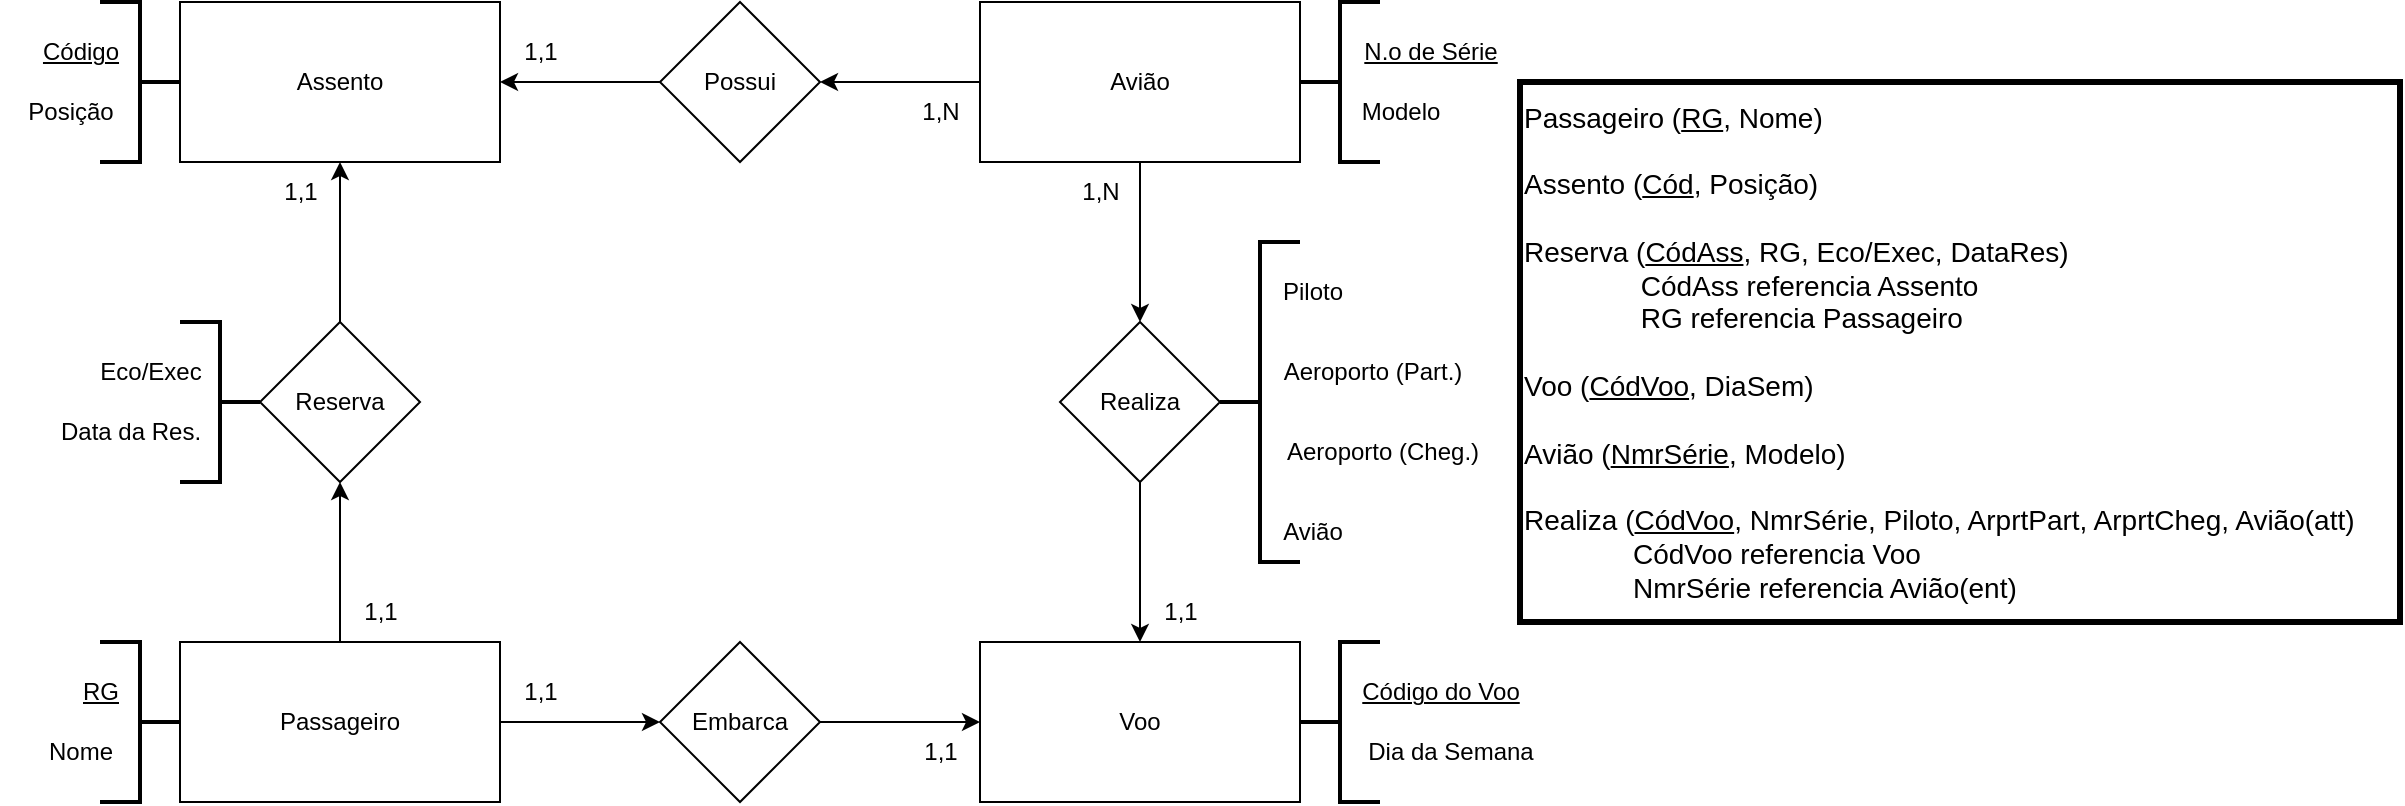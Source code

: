 <mxfile version="24.4.9" type="github">
  <diagram name="Página-1" id="LupqhdrIWlTkyFVvLHa5">
    <mxGraphModel dx="1393" dy="797" grid="1" gridSize="10" guides="1" tooltips="1" connect="1" arrows="1" fold="1" page="1" pageScale="1" pageWidth="827" pageHeight="1169" math="0" shadow="0">
      <root>
        <mxCell id="0" />
        <mxCell id="1" parent="0" />
        <mxCell id="ayg1f105E0z5mh3JjU6p-12" style="edgeStyle=orthogonalEdgeStyle;rounded=0;orthogonalLoop=1;jettySize=auto;html=1;entryX=0.5;entryY=1;entryDx=0;entryDy=0;" edge="1" parent="1" source="ayg1f105E0z5mh3JjU6p-1" target="ayg1f105E0z5mh3JjU6p-7">
          <mxGeometry relative="1" as="geometry" />
        </mxCell>
        <mxCell id="ayg1f105E0z5mh3JjU6p-14" style="edgeStyle=orthogonalEdgeStyle;rounded=0;orthogonalLoop=1;jettySize=auto;html=1;entryX=0;entryY=0.5;entryDx=0;entryDy=0;" edge="1" parent="1" source="ayg1f105E0z5mh3JjU6p-1" target="ayg1f105E0z5mh3JjU6p-8">
          <mxGeometry relative="1" as="geometry" />
        </mxCell>
        <mxCell id="ayg1f105E0z5mh3JjU6p-1" value="Passageiro" style="rounded=0;whiteSpace=wrap;html=1;" vertex="1" parent="1">
          <mxGeometry x="240" y="400" width="160" height="80" as="geometry" />
        </mxCell>
        <mxCell id="ayg1f105E0z5mh3JjU6p-9" style="edgeStyle=orthogonalEdgeStyle;rounded=0;orthogonalLoop=1;jettySize=auto;html=1;entryX=1;entryY=0.5;entryDx=0;entryDy=0;" edge="1" parent="1" source="ayg1f105E0z5mh3JjU6p-2" target="ayg1f105E0z5mh3JjU6p-5">
          <mxGeometry relative="1" as="geometry" />
        </mxCell>
        <mxCell id="ayg1f105E0z5mh3JjU6p-51" style="edgeStyle=orthogonalEdgeStyle;rounded=0;orthogonalLoop=1;jettySize=auto;html=1;entryX=0.5;entryY=0;entryDx=0;entryDy=0;" edge="1" parent="1" source="ayg1f105E0z5mh3JjU6p-2" target="ayg1f105E0z5mh3JjU6p-6">
          <mxGeometry relative="1" as="geometry" />
        </mxCell>
        <mxCell id="ayg1f105E0z5mh3JjU6p-2" value="Avião" style="rounded=0;whiteSpace=wrap;html=1;" vertex="1" parent="1">
          <mxGeometry x="640" y="80" width="160" height="80" as="geometry" />
        </mxCell>
        <mxCell id="ayg1f105E0z5mh3JjU6p-3" value="Assento" style="rounded=0;whiteSpace=wrap;html=1;" vertex="1" parent="1">
          <mxGeometry x="240" y="80" width="160" height="80" as="geometry" />
        </mxCell>
        <mxCell id="ayg1f105E0z5mh3JjU6p-4" value="Voo" style="rounded=0;whiteSpace=wrap;html=1;" vertex="1" parent="1">
          <mxGeometry x="640" y="400" width="160" height="80" as="geometry" />
        </mxCell>
        <mxCell id="ayg1f105E0z5mh3JjU6p-11" style="edgeStyle=orthogonalEdgeStyle;rounded=0;orthogonalLoop=1;jettySize=auto;html=1;entryX=1;entryY=0.5;entryDx=0;entryDy=0;" edge="1" parent="1" source="ayg1f105E0z5mh3JjU6p-5" target="ayg1f105E0z5mh3JjU6p-3">
          <mxGeometry relative="1" as="geometry" />
        </mxCell>
        <mxCell id="ayg1f105E0z5mh3JjU6p-5" value="Possui" style="rhombus;whiteSpace=wrap;html=1;" vertex="1" parent="1">
          <mxGeometry x="480" y="80" width="80" height="80" as="geometry" />
        </mxCell>
        <mxCell id="ayg1f105E0z5mh3JjU6p-53" style="edgeStyle=orthogonalEdgeStyle;rounded=0;orthogonalLoop=1;jettySize=auto;html=1;entryX=0.5;entryY=0;entryDx=0;entryDy=0;" edge="1" parent="1" source="ayg1f105E0z5mh3JjU6p-6" target="ayg1f105E0z5mh3JjU6p-4">
          <mxGeometry relative="1" as="geometry" />
        </mxCell>
        <mxCell id="ayg1f105E0z5mh3JjU6p-6" value="Realiza" style="rhombus;whiteSpace=wrap;html=1;" vertex="1" parent="1">
          <mxGeometry x="680" y="240" width="80" height="80" as="geometry" />
        </mxCell>
        <mxCell id="ayg1f105E0z5mh3JjU6p-13" style="edgeStyle=orthogonalEdgeStyle;rounded=0;orthogonalLoop=1;jettySize=auto;html=1;entryX=0.5;entryY=1;entryDx=0;entryDy=0;" edge="1" parent="1" source="ayg1f105E0z5mh3JjU6p-7" target="ayg1f105E0z5mh3JjU6p-3">
          <mxGeometry relative="1" as="geometry" />
        </mxCell>
        <mxCell id="ayg1f105E0z5mh3JjU6p-7" value="Reserva" style="rhombus;whiteSpace=wrap;html=1;" vertex="1" parent="1">
          <mxGeometry x="280" y="240" width="80" height="80" as="geometry" />
        </mxCell>
        <mxCell id="ayg1f105E0z5mh3JjU6p-15" style="edgeStyle=orthogonalEdgeStyle;rounded=0;orthogonalLoop=1;jettySize=auto;html=1;entryX=0;entryY=0.5;entryDx=0;entryDy=0;" edge="1" parent="1" source="ayg1f105E0z5mh3JjU6p-8" target="ayg1f105E0z5mh3JjU6p-4">
          <mxGeometry relative="1" as="geometry" />
        </mxCell>
        <mxCell id="ayg1f105E0z5mh3JjU6p-8" value="Embarca" style="rhombus;whiteSpace=wrap;html=1;" vertex="1" parent="1">
          <mxGeometry x="480" y="400" width="80" height="80" as="geometry" />
        </mxCell>
        <mxCell id="ayg1f105E0z5mh3JjU6p-18" value="1,1" style="text;html=1;align=center;verticalAlign=middle;resizable=0;points=[];autosize=1;strokeColor=none;fillColor=none;" vertex="1" parent="1">
          <mxGeometry x="320" y="370" width="40" height="30" as="geometry" />
        </mxCell>
        <mxCell id="ayg1f105E0z5mh3JjU6p-19" value="1,1" style="text;html=1;align=center;verticalAlign=middle;resizable=0;points=[];autosize=1;strokeColor=none;fillColor=none;" vertex="1" parent="1">
          <mxGeometry x="280" y="160" width="40" height="30" as="geometry" />
        </mxCell>
        <mxCell id="ayg1f105E0z5mh3JjU6p-20" value="1,1" style="text;html=1;align=center;verticalAlign=middle;resizable=0;points=[];autosize=1;strokeColor=none;fillColor=none;" vertex="1" parent="1">
          <mxGeometry x="400" y="90" width="40" height="30" as="geometry" />
        </mxCell>
        <mxCell id="ayg1f105E0z5mh3JjU6p-21" value="1,N" style="text;html=1;align=center;verticalAlign=middle;resizable=0;points=[];autosize=1;strokeColor=none;fillColor=none;" vertex="1" parent="1">
          <mxGeometry x="600" y="120" width="40" height="30" as="geometry" />
        </mxCell>
        <mxCell id="ayg1f105E0z5mh3JjU6p-22" value="1,1" style="text;html=1;align=center;verticalAlign=middle;resizable=0;points=[];autosize=1;strokeColor=none;fillColor=none;" vertex="1" parent="1">
          <mxGeometry x="720" y="370" width="40" height="30" as="geometry" />
        </mxCell>
        <mxCell id="ayg1f105E0z5mh3JjU6p-23" value="1,N" style="text;html=1;align=center;verticalAlign=middle;resizable=0;points=[];autosize=1;strokeColor=none;fillColor=none;" vertex="1" parent="1">
          <mxGeometry x="680" y="160" width="40" height="30" as="geometry" />
        </mxCell>
        <mxCell id="ayg1f105E0z5mh3JjU6p-24" value="" style="strokeWidth=2;html=1;shape=mxgraph.flowchart.annotation_2;align=left;labelPosition=right;pointerEvents=1;rotation=-180;" vertex="1" parent="1">
          <mxGeometry x="200" y="400" width="40" height="80" as="geometry" />
        </mxCell>
        <mxCell id="ayg1f105E0z5mh3JjU6p-25" value="&lt;u&gt;RG&lt;/u&gt;" style="text;html=1;align=center;verticalAlign=middle;resizable=0;points=[];autosize=1;strokeColor=none;fillColor=none;" vertex="1" parent="1">
          <mxGeometry x="180" y="410" width="40" height="30" as="geometry" />
        </mxCell>
        <mxCell id="ayg1f105E0z5mh3JjU6p-26" value="Nome" style="text;html=1;align=center;verticalAlign=middle;resizable=0;points=[];autosize=1;strokeColor=none;fillColor=none;" vertex="1" parent="1">
          <mxGeometry x="160" y="440" width="60" height="30" as="geometry" />
        </mxCell>
        <mxCell id="ayg1f105E0z5mh3JjU6p-30" value="" style="strokeWidth=2;html=1;shape=mxgraph.flowchart.annotation_2;align=left;labelPosition=right;pointerEvents=1;rotation=0;" vertex="1" parent="1">
          <mxGeometry x="800" y="80" width="40" height="80" as="geometry" />
        </mxCell>
        <mxCell id="ayg1f105E0z5mh3JjU6p-31" value="&lt;u&gt;N.o de Série&lt;/u&gt;" style="text;html=1;align=center;verticalAlign=middle;resizable=0;points=[];autosize=1;strokeColor=none;fillColor=none;" vertex="1" parent="1">
          <mxGeometry x="820" y="90" width="90" height="30" as="geometry" />
        </mxCell>
        <mxCell id="ayg1f105E0z5mh3JjU6p-33" value="Modelo" style="text;html=1;align=center;verticalAlign=middle;resizable=0;points=[];autosize=1;strokeColor=none;fillColor=none;" vertex="1" parent="1">
          <mxGeometry x="820" y="120" width="60" height="30" as="geometry" />
        </mxCell>
        <mxCell id="ayg1f105E0z5mh3JjU6p-34" value="" style="strokeWidth=2;html=1;shape=mxgraph.flowchart.annotation_2;align=left;labelPosition=right;pointerEvents=1;rotation=-180;" vertex="1" parent="1">
          <mxGeometry x="200" y="80" width="40" height="80" as="geometry" />
        </mxCell>
        <mxCell id="ayg1f105E0z5mh3JjU6p-35" value="&lt;u&gt;Código&lt;/u&gt;" style="text;html=1;align=center;verticalAlign=middle;resizable=0;points=[];autosize=1;strokeColor=none;fillColor=none;" vertex="1" parent="1">
          <mxGeometry x="160" y="90" width="60" height="30" as="geometry" />
        </mxCell>
        <mxCell id="ayg1f105E0z5mh3JjU6p-36" value="Posição" style="text;html=1;align=center;verticalAlign=middle;resizable=0;points=[];autosize=1;strokeColor=none;fillColor=none;" vertex="1" parent="1">
          <mxGeometry x="150" y="120" width="70" height="30" as="geometry" />
        </mxCell>
        <mxCell id="ayg1f105E0z5mh3JjU6p-37" value="" style="strokeWidth=2;html=1;shape=mxgraph.flowchart.annotation_2;align=left;labelPosition=right;pointerEvents=1;rotation=0;" vertex="1" parent="1">
          <mxGeometry x="800" y="400" width="40" height="80" as="geometry" />
        </mxCell>
        <mxCell id="ayg1f105E0z5mh3JjU6p-38" value="&lt;u&gt;Código do Voo&lt;/u&gt;" style="text;html=1;align=center;verticalAlign=middle;resizable=0;points=[];autosize=1;strokeColor=none;fillColor=none;" vertex="1" parent="1">
          <mxGeometry x="820" y="410" width="100" height="30" as="geometry" />
        </mxCell>
        <mxCell id="ayg1f105E0z5mh3JjU6p-39" value="Dia da Semana" style="text;html=1;align=center;verticalAlign=middle;resizable=0;points=[];autosize=1;strokeColor=none;fillColor=none;" vertex="1" parent="1">
          <mxGeometry x="820" y="440" width="110" height="30" as="geometry" />
        </mxCell>
        <mxCell id="ayg1f105E0z5mh3JjU6p-40" value="" style="strokeWidth=2;html=1;shape=mxgraph.flowchart.annotation_2;align=left;labelPosition=right;pointerEvents=1;rotation=0;" vertex="1" parent="1">
          <mxGeometry x="760" y="200" width="40" height="160" as="geometry" />
        </mxCell>
        <mxCell id="ayg1f105E0z5mh3JjU6p-41" value="Piloto" style="text;html=1;align=center;verticalAlign=middle;resizable=0;points=[];autosize=1;strokeColor=none;fillColor=none;" vertex="1" parent="1">
          <mxGeometry x="781" y="210" width="50" height="30" as="geometry" />
        </mxCell>
        <mxCell id="ayg1f105E0z5mh3JjU6p-42" value="Aeroporto (Part.)" style="text;html=1;align=center;verticalAlign=middle;resizable=0;points=[];autosize=1;strokeColor=none;fillColor=none;" vertex="1" parent="1">
          <mxGeometry x="781" y="250" width="110" height="30" as="geometry" />
        </mxCell>
        <mxCell id="ayg1f105E0z5mh3JjU6p-43" value="Avião" style="text;html=1;align=center;verticalAlign=middle;resizable=0;points=[];autosize=1;strokeColor=none;fillColor=none;" vertex="1" parent="1">
          <mxGeometry x="781" y="330" width="50" height="30" as="geometry" />
        </mxCell>
        <mxCell id="ayg1f105E0z5mh3JjU6p-44" value="Aeroporto (Cheg.)" style="text;html=1;align=center;verticalAlign=middle;resizable=0;points=[];autosize=1;strokeColor=none;fillColor=none;" vertex="1" parent="1">
          <mxGeometry x="781" y="290" width="120" height="30" as="geometry" />
        </mxCell>
        <mxCell id="ayg1f105E0z5mh3JjU6p-45" value="1,1" style="text;html=1;align=center;verticalAlign=middle;resizable=0;points=[];autosize=1;strokeColor=none;fillColor=none;" vertex="1" parent="1">
          <mxGeometry x="400" y="410" width="40" height="30" as="geometry" />
        </mxCell>
        <mxCell id="ayg1f105E0z5mh3JjU6p-46" value="1,1" style="text;html=1;align=center;verticalAlign=middle;resizable=0;points=[];autosize=1;strokeColor=none;fillColor=none;" vertex="1" parent="1">
          <mxGeometry x="600" y="440" width="40" height="30" as="geometry" />
        </mxCell>
        <mxCell id="ayg1f105E0z5mh3JjU6p-47" value="" style="strokeWidth=2;html=1;shape=mxgraph.flowchart.annotation_2;align=left;labelPosition=right;pointerEvents=1;rotation=-180;" vertex="1" parent="1">
          <mxGeometry x="240" y="240" width="40" height="80" as="geometry" />
        </mxCell>
        <mxCell id="ayg1f105E0z5mh3JjU6p-48" value="Eco/Exec" style="text;html=1;align=center;verticalAlign=middle;resizable=0;points=[];autosize=1;strokeColor=none;fillColor=none;" vertex="1" parent="1">
          <mxGeometry x="190" y="250" width="70" height="30" as="geometry" />
        </mxCell>
        <mxCell id="ayg1f105E0z5mh3JjU6p-49" value="Data da Res." style="text;html=1;align=center;verticalAlign=middle;resizable=0;points=[];autosize=1;strokeColor=none;fillColor=none;" vertex="1" parent="1">
          <mxGeometry x="170" y="280" width="90" height="30" as="geometry" />
        </mxCell>
        <mxCell id="ayg1f105E0z5mh3JjU6p-50" value="Passageiro (&lt;u style=&quot;font-size: 14px;&quot;&gt;RG&lt;/u&gt;, Nome)&lt;div style=&quot;font-size: 14px;&quot;&gt;&lt;br style=&quot;font-size: 14px;&quot;&gt;&lt;div style=&quot;font-size: 14px;&quot;&gt;Assento (&lt;u style=&quot;font-size: 14px;&quot;&gt;Cód&lt;/u&gt;, Posição)&lt;/div&gt;&lt;div style=&quot;font-size: 14px;&quot;&gt;&lt;br style=&quot;font-size: 14px;&quot;&gt;&lt;/div&gt;&lt;div style=&quot;font-size: 14px;&quot;&gt;Reserva (&lt;u style=&quot;font-size: 14px;&quot;&gt;CódAss&lt;/u&gt;, RG, Eco/Exec, DataRes)&lt;/div&gt;&lt;/div&gt;&lt;div style=&quot;font-size: 14px;&quot;&gt;&amp;nbsp; &amp;nbsp; &amp;nbsp; &amp;nbsp; &amp;nbsp; &amp;nbsp; &amp;nbsp; &amp;nbsp;CódAss referencia Assento&lt;/div&gt;&lt;div style=&quot;font-size: 14px;&quot;&gt;&amp;nbsp; &amp;nbsp; &amp;nbsp; &amp;nbsp; &amp;nbsp; &amp;nbsp; &amp;nbsp; &amp;nbsp;RG referencia Passageiro&lt;/div&gt;&lt;div style=&quot;font-size: 14px;&quot;&gt;&lt;br style=&quot;font-size: 14px;&quot;&gt;&lt;/div&gt;&lt;div style=&quot;font-size: 14px;&quot;&gt;Voo (&lt;u style=&quot;font-size: 14px;&quot;&gt;CódVoo&lt;/u&gt;, DiaSem)&lt;/div&gt;&lt;div style=&quot;font-size: 14px;&quot;&gt;&lt;br style=&quot;font-size: 14px;&quot;&gt;&lt;/div&gt;&lt;div style=&quot;font-size: 14px;&quot;&gt;Avião (&lt;u style=&quot;font-size: 14px;&quot;&gt;NmrSérie&lt;/u&gt;, Modelo)&lt;/div&gt;&lt;div style=&quot;font-size: 14px;&quot;&gt;&lt;br style=&quot;font-size: 14px;&quot;&gt;&lt;/div&gt;&lt;div style=&quot;font-size: 14px;&quot;&gt;Realiza (&lt;u style=&quot;font-size: 14px;&quot;&gt;CódVoo&lt;/u&gt;&lt;span style=&quot;font-size: 14px;&quot;&gt;, NmrSérie, Piloto, ArprtPart, ArprtCheg, Avião(att)&lt;/span&gt;&lt;/div&gt;&lt;div style=&quot;font-size: 14px;&quot;&gt;&lt;span style=&quot;font-size: 14px;&quot;&gt;&amp;nbsp; &amp;nbsp; &amp;nbsp; &amp;nbsp; &amp;nbsp; &amp;nbsp; &amp;nbsp; CódVoo referencia Voo&lt;/span&gt;&lt;/div&gt;&lt;div style=&quot;font-size: 14px;&quot;&gt;&lt;span style=&quot;font-size: 14px;&quot;&gt;&amp;nbsp; &amp;nbsp; &amp;nbsp; &amp;nbsp; &amp;nbsp; &amp;nbsp; &amp;nbsp; NmrSérie referencia Avião(ent)&lt;/span&gt;&lt;/div&gt;" style="text;html=1;align=left;verticalAlign=middle;resizable=0;points=[];autosize=1;strokeColor=default;fillColor=none;fontSize=14;strokeWidth=3;perimeterSpacing=24;" vertex="1" parent="1">
          <mxGeometry x="910" y="120" width="440" height="270" as="geometry" />
        </mxCell>
      </root>
    </mxGraphModel>
  </diagram>
</mxfile>
